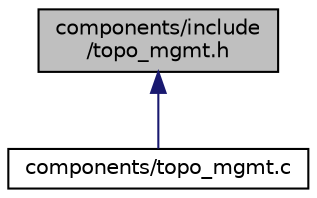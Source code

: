 digraph "components/include/topo_mgmt.h"
{
  edge [fontname="Helvetica",fontsize="10",labelfontname="Helvetica",labelfontsize="10"];
  node [fontname="Helvetica",fontsize="10",shape=record];
  Node27 [label="components/include\l/topo_mgmt.h",height=0.2,width=0.4,color="black", fillcolor="grey75", style="filled", fontcolor="black"];
  Node27 -> Node28 [dir="back",color="midnightblue",fontsize="10",style="solid",fontname="Helvetica"];
  Node28 [label="components/topo_mgmt.c",height=0.2,width=0.4,color="black", fillcolor="white", style="filled",URL="$topo__mgmt_8c.html"];
}
